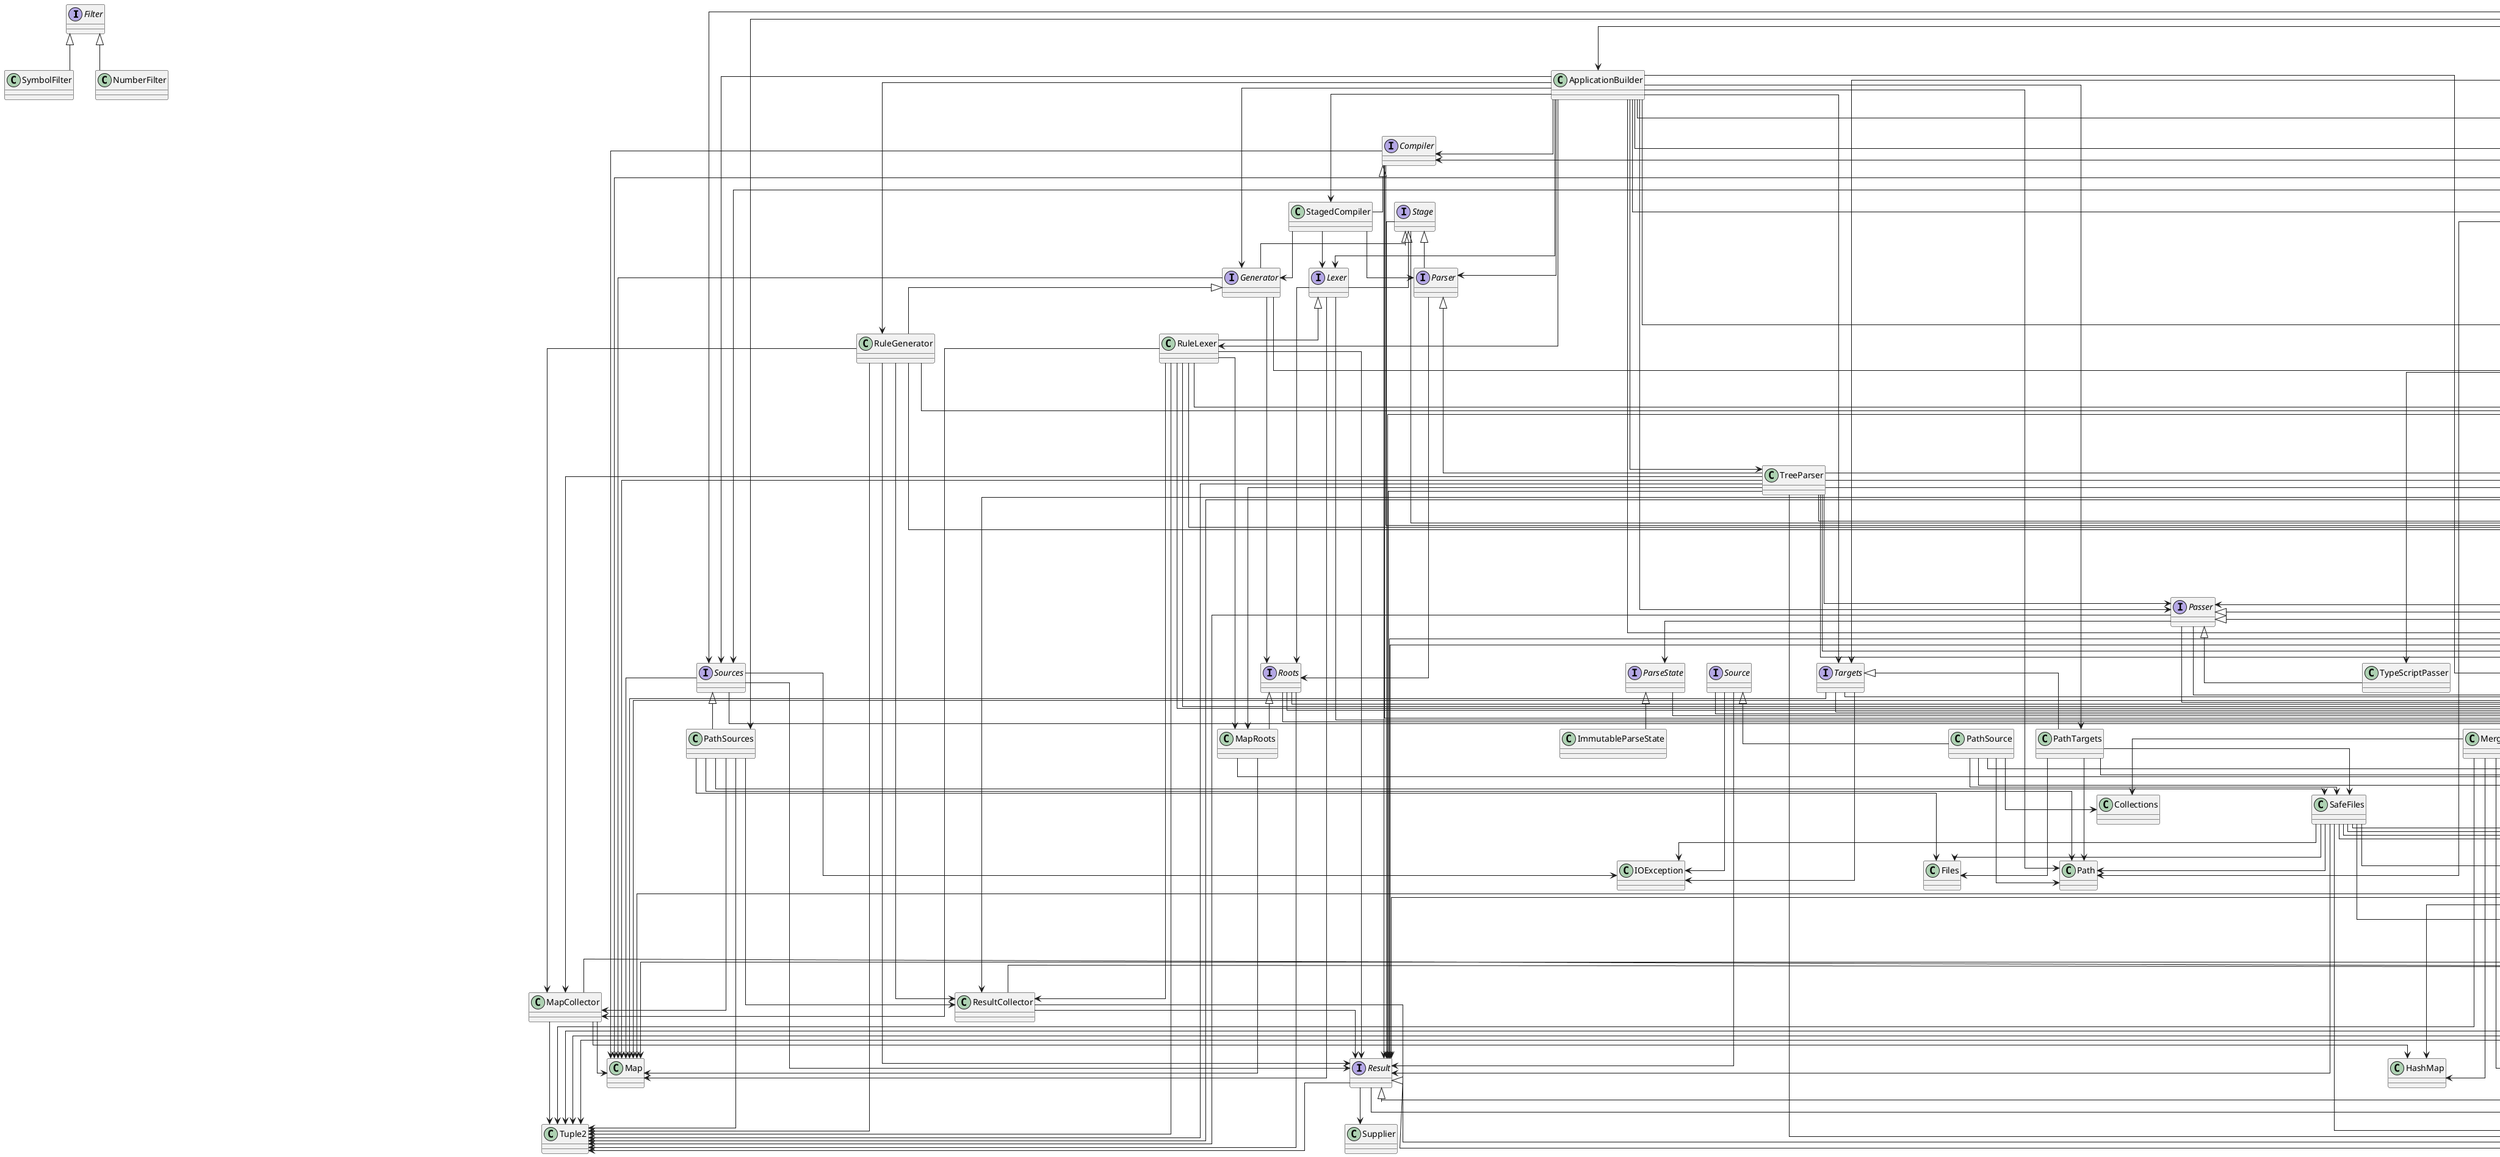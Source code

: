 @startuml
skinparam linetype ortho
interface Filter

class ListCollector
Collector <|-- ListCollector

class RangeHead
Head <|-- RangeHead

interface Source

class TypeScriptTargetPlatform
TargetPlatform <|-- TypeScriptTargetPlatform

interface Roots

interface Targets

class FlatMapHead
Head <|-- FlatMapHead

interface TargetPlatform

class CommonLang

class Joiner
Collector <|-- Joiner

class FlattenJava
Passer <|-- FlattenJava

class JavaLang

class StringRule
Rule <|-- StringRule

class ThrowableError
Error <|-- ThrowableError

class Tuple2

class ApplicationError
Error <|-- ApplicationError

class StagedCompiler
Compiler <|-- StagedCompiler

interface Head

class StatementFolder
Folder <|-- StatementFolder

class CompileErrors

interface Generator
Stage <|-- Generator

interface Compiler

class NodeContext
Context <|-- NodeContext

class TypescriptRoots

class ImmutableCompileError
CompileError <|-- ImmutableCompileError

class EmptyHead
Head <|-- EmptyHead

interface NodeList

interface Stage

class MapCollector
Collector <|-- MapCollector

interface Folder

class PathSources
Sources <|-- PathSources

class ResultCollector
Collector <|-- ResultCollector

interface DivideState

class PlantUMLTargetPlatform
TargetPlatform <|-- PlantUMLTargetPlatform

class MapRoots
Roots <|-- MapRoots

interface CompileError
Error <|-- CompileError

class SymbolFilter
Filter <|-- SymbolFilter

class RuleGenerator
Generator <|-- RuleGenerator

interface Passer

class NumberFilter
Filter <|-- NumberFilter

class PrefixRule
Rule <|-- PrefixRule

class RuleLexer
Lexer <|-- RuleLexer

class EmptyAfterAll
AfterAll <|-- EmptyAfterAll

class CompileApplication
Application <|-- CompileApplication

class ExactRule
Rule <|-- ExactRule

class PathSource
Source <|-- PathSource

interface Collector

class StringContext
Context <|-- StringContext

class TypeRule
Rule <|-- TypeRule

class InlineNodeList
NodeList <|-- InlineNodeList

class FirstLocator
Locator <|-- FirstLocator

class OrState

interface Node

class OrRule
Rule <|-- OrRule

interface ParseState

interface Iter

class NodeRule
Rule <|-- NodeRule

class Iters

interface Rule

interface Error

class ApplicationBuilder

class DelimitedFolder
Folder <|-- DelimitedFolder

class PathTargets
Targets <|-- PathTargets

class Location

class SingleHead
Head <|-- SingleHead

interface Context

class StripRule
Rule <|-- StripRule

class MergeDiagram
AfterAll <|-- MergeDiagram

class Ok
Result <|-- Ok

interface Sources

interface Parser
Stage <|-- Parser

interface Application

class ImmutableParseState
ParseState <|-- ImmutableParseState

interface Lexer
Stage <|-- Lexer

class DivideRule
Rule <|-- DivideRule

class TreeParser
Parser <|-- TreeParser

class Err
Result <|-- Err

class LocatingRule
Rule <|-- LocatingRule

class SuffixRule
Rule <|-- SuffixRule

class AfterPasser
Passer <|-- AfterPasser

class TypeScriptPasser
Passer <|-- TypeScriptPasser

interface Result

interface AfterAll

class PlantUMLLang

class Main

class SafeFiles

class LastLocator
Locator <|-- LastLocator

class HeadedIter
Iter <|-- HeadedIter

class MutableDivideState
DivideState <|-- MutableDivideState

interface Locator

class MapNode
Node <|-- MapNode

class ContextRule
Rule <|-- ContextRule

class FilterRule
Rule <|-- FilterRule

Iters --> Tuple2
Iters --> EmptyHead
Iters --> HeadedIter
Iters --> RangeHead
Iters --> SingleHead
Iters --> ArrayList
Iters --> List
Iters --> Map
Iters --> Optional
MergeDiagram --> Tuple2
MergeDiagram --> ListCollector
MergeDiagram --> Iters
MergeDiagram --> InlineNodeList
MergeDiagram --> MapNode
MergeDiagram --> NodeList
MergeDiagram --> ArrayList
MergeDiagram --> Collection
MergeDiagram --> Collections
MergeDiagram --> HashMap
MergeDiagram --> List
Roots --> Tuple2
Roots --> Iter
Roots --> Node
Roots --> Location
Node --> Tuple2
Node --> Iter
Node --> Optional
ParseState --> Location
FilterRule --> CompileErrors
FlatMapHead --> Iter
FlatMapHead --> Function
Passer --> Tuple2
Passer --> Node
Passer --> ParseState
Passer --> Optional
Result --> Tuple2
Result --> Function
Result --> Supplier
ApplicationBuilder --> Error
ApplicationBuilder --> Compiler
ApplicationBuilder --> StagedCompiler
ApplicationBuilder --> TargetPlatform
ApplicationBuilder --> Sources
ApplicationBuilder --> PathTargets
ApplicationBuilder --> Targets
ApplicationBuilder --> FlattenJava
ApplicationBuilder --> JavaLang
ApplicationBuilder --> AfterAll
ApplicationBuilder --> Passer
ApplicationBuilder --> Generator
ApplicationBuilder --> RuleGenerator
ApplicationBuilder --> Lexer
ApplicationBuilder --> RuleLexer
ApplicationBuilder --> Parser
ApplicationBuilder --> TreeParser
ApplicationBuilder --> Path
ApplicationBuilder --> Optional
OrState --> Err
OrState --> Ok
OrState --> Result
OrState --> CompileError
OrState --> Context
OrState --> ImmutableCompileError
OrState --> ArrayList
OrState --> List
OrState --> Optional
DivideRule --> Tuple2
DivideRule --> Joiner
DivideRule --> ListCollector
DivideRule --> ResultCollector
DivideRule --> Iter
DivideRule --> Iters
DivideRule --> CompileErrors
DivideRule --> InlineNodeList
DivideRule --> MapNode
DivideRule --> NodeList
DivideRule --> DivideState
DivideRule --> MutableDivideState
DivideRule --> Folder
DivideRule --> StatementFolder
DivideRule --> Optional
Locator --> Optional
ListCollector --> ArrayList
ListCollector --> List
Stage --> Result
Stage --> CompileError
Iter --> Collector
Iter --> Result
Iter --> Optional
Iter --> BiFunction
Iter --> Function
Iter --> Predicate
ResultCollector --> Ok
ResultCollector --> Result
AfterPasser --> ListCollector
AfterPasser --> Iter
AfterPasser --> Iters
AfterPasser --> InlineNodeList
AfterPasser --> MapNode
AfterPasser --> NodeList
PrefixRule --> CompileErrors
Compiler --> Result
Compiler --> CompileError
Compiler --> Location
Compiler --> Map
Head --> Optional
OrRule --> Context
OrRule --> NodeContext
OrRule --> StringContext
OrRule --> List
OrRule --> Function
NodeContext --> Node
NodeList --> Iter
PathSource --> SafeFiles
PathSource --> Path
PathSource --> ArrayList
PathSource --> Collections
PathSource --> List
CompileErrors --> Err
CompileErrors --> Result
CompileErrors --> NodeContext
CompileErrors --> StringContext
CompileErrors --> Node
CompileErrors --> ImmutableCompileError
DivideState --> Tuple2
DivideState --> Optional
DivideState --> Stream
PathTargets --> Iters
PathTargets --> SafeFiles
PathTargets --> Files
PathTargets --> Path
Sources --> Result
Sources --> Location
Sources --> IOException
Sources --> Map
Parser --> Roots
HeadedIter --> Ok
Lexer --> Location
Lexer --> Roots
Lexer --> Map
TreeParser --> Tuple2
TreeParser --> MapCollector
TreeParser --> Ok
TreeParser --> Result
TreeParser --> CompileError
TreeParser --> InlineNodeList
TreeParser --> Node
TreeParser --> NodeList
TreeParser --> Location
TreeParser --> AfterAll
TreeParser --> MapRoots
TreeParser --> Passer
TreeParser --> Map
MapRoots --> Iters
MapRoots --> Map
InlineNodeList --> Iters
InlineNodeList --> ArrayList
InlineNodeList --> List
TypescriptRoots --> DivideRule
TypescriptRoots --> ExactRule
TypescriptRoots --> LocatingRule
TypescriptRoots --> OrRule
TypescriptRoots --> PrefixRule
TypescriptRoots --> Rule
TypescriptRoots --> StringRule
TypescriptRoots --> SuffixRule
TypescriptRoots --> TypeRule
TypescriptRoots --> List
Rule --> Result
Rule --> CompileError
Rule --> Node
RuleGenerator --> Tuple2
RuleGenerator --> MapCollector
RuleGenerator --> ResultCollector
RuleGenerator --> Result
RuleGenerator --> CompileError
RuleGenerator --> Rule
Application --> Error
Application --> Optional
Generator --> Location
Generator --> Roots
Generator --> Map
StringRule --> Err
StringRule --> Ok
StringRule --> CompileErrors
StringRule --> NodeContext
StringRule --> MapNode
StringRule --> ImmutableCompileError
MapNode --> Joiner
MapNode --> Iters
MapNode --> HashMap
MapNode --> Map
MapNode --> BiFunction
MapNode --> Function
MapNode --> Collectors
MapNode --> Stream
Folder --> DivideState
Source --> Result
Source --> Location
Source --> IOException
PathSources --> Tuple2
PathSources --> MapCollector
PathSources --> ResultCollector
PathSources --> SafeFiles
PathSources --> Files
PathSources --> Path
ThrowableError --> PrintWriter
ThrowableError --> StringWriter
ExactRule --> Ok
ExactRule --> CompileErrors
ExactRule --> MapNode
TargetPlatform --> Rule
TargetPlatform --> AfterAll
TargetPlatform --> Passer
TargetPlatform --> Path
AfterAll --> Node
AfterAll --> Location
AfterAll --> Map
MapCollector --> Tuple2
MapCollector --> HashMap
MapCollector --> Map
TypeScriptTargetPlatform --> TypeScriptPasser
TypeScriptTargetPlatform --> TypescriptRoots
TypeScriptTargetPlatform --> EmptyAfterAll
TypeScriptTargetPlatform --> Paths
Joiner --> Optional
ImmutableCompileError --> Context
ImmutableCompileError --> ArrayList
ImmutableCompileError --> Comparator
ImmutableCompileError --> List
ImmutableCompileError --> Collectors
SafeFiles --> Iter
SafeFiles --> Iters
SafeFiles --> Err
SafeFiles --> Ok
SafeFiles --> Result
SafeFiles --> IOException
SafeFiles --> Files
SafeFiles --> Path
SafeFiles --> Optional
SafeFiles --> Collectors
SafeFiles --> Stream
Targets --> Location
Targets --> IOException
Targets --> Map
Targets --> Optional
StagedCompiler --> Generator
StagedCompiler --> Lexer
StagedCompiler --> Parser
MutableDivideState --> ArrayList
MutableDivideState --> List
CompileApplication --> Compiler
CompileApplication --> ApplicationError
CompileApplication --> ThrowableError
CompileApplication --> Location
CompileApplication --> Sources
CompileApplication --> Targets
CompileApplication --> Map
ContextRule --> NodeContext
ContextRule --> StringContext
ContextRule --> ImmutableCompileError
ContextRule --> List
PlantUMLTargetPlatform --> AfterPasser
PlantUMLTargetPlatform --> MergeDiagram
PlantUMLTargetPlatform --> PlantUMLLang
PlantUMLTargetPlatform --> Paths
CommonLang --> ExactRule
CommonLang --> Rule
CommonLang --> StripRule
CommonLang --> TypeRule
LocatingRule --> CompileErrors
LocatingRule --> FirstLocator
LocatingRule --> LastLocator
LocatingRule --> Locator
LocatingRule --> Optional
NodeRule --> Ok
NodeRule --> CompileErrors
NodeRule --> MapNode
SuffixRule --> Err
SuffixRule --> CompileErrors
SuffixRule --> StringContext
SuffixRule --> ImmutableCompileError
JavaLang --> ContextRule
JavaLang --> DivideRule
JavaLang --> LocatingRule
JavaLang --> NodeRule
JavaLang --> OrRule
JavaLang --> PrefixRule
JavaLang --> Rule
JavaLang --> StringRule
JavaLang --> StripRule
JavaLang --> SuffixRule
JavaLang --> FilterRule
JavaLang --> TypeRule
JavaLang --> DelimitedFolder
JavaLang --> List
PlantUMLLang --> DivideRule
PlantUMLLang --> ExactRule
PlantUMLLang --> LocatingRule
PlantUMLLang --> OrRule
PlantUMLLang --> PrefixRule
PlantUMLLang --> Rule
PlantUMLLang --> StringRule
PlantUMLLang --> SuffixRule
PlantUMLLang --> TypeRule
PlantUMLLang --> StatementFolder
PlantUMLLang --> List
Main --> Iters
Main --> ApplicationBuilder
Main --> Error
Main --> PlantUMLTargetPlatform
Main --> TypeScriptTargetPlatform
Main --> PathSources
Main --> Sources
Main --> Paths
FlattenJava --> ListCollector
FlattenJava --> InlineNodeList
FlattenJava --> NodeList
RuleLexer --> Tuple2
RuleLexer --> Iters
RuleLexer --> MapCollector
RuleLexer --> ResultCollector
RuleLexer --> Result
RuleLexer --> CompileError
RuleLexer --> Node
RuleLexer --> Rule
RuleLexer --> MapRoots
TypeRule --> CompileErrors
TypeRule --> Context
TypeRule --> NodeContext
TypeRule --> StringContext
TypeRule --> ImmutableCompileError
TypeRule --> List
Location --> List
@enduml
